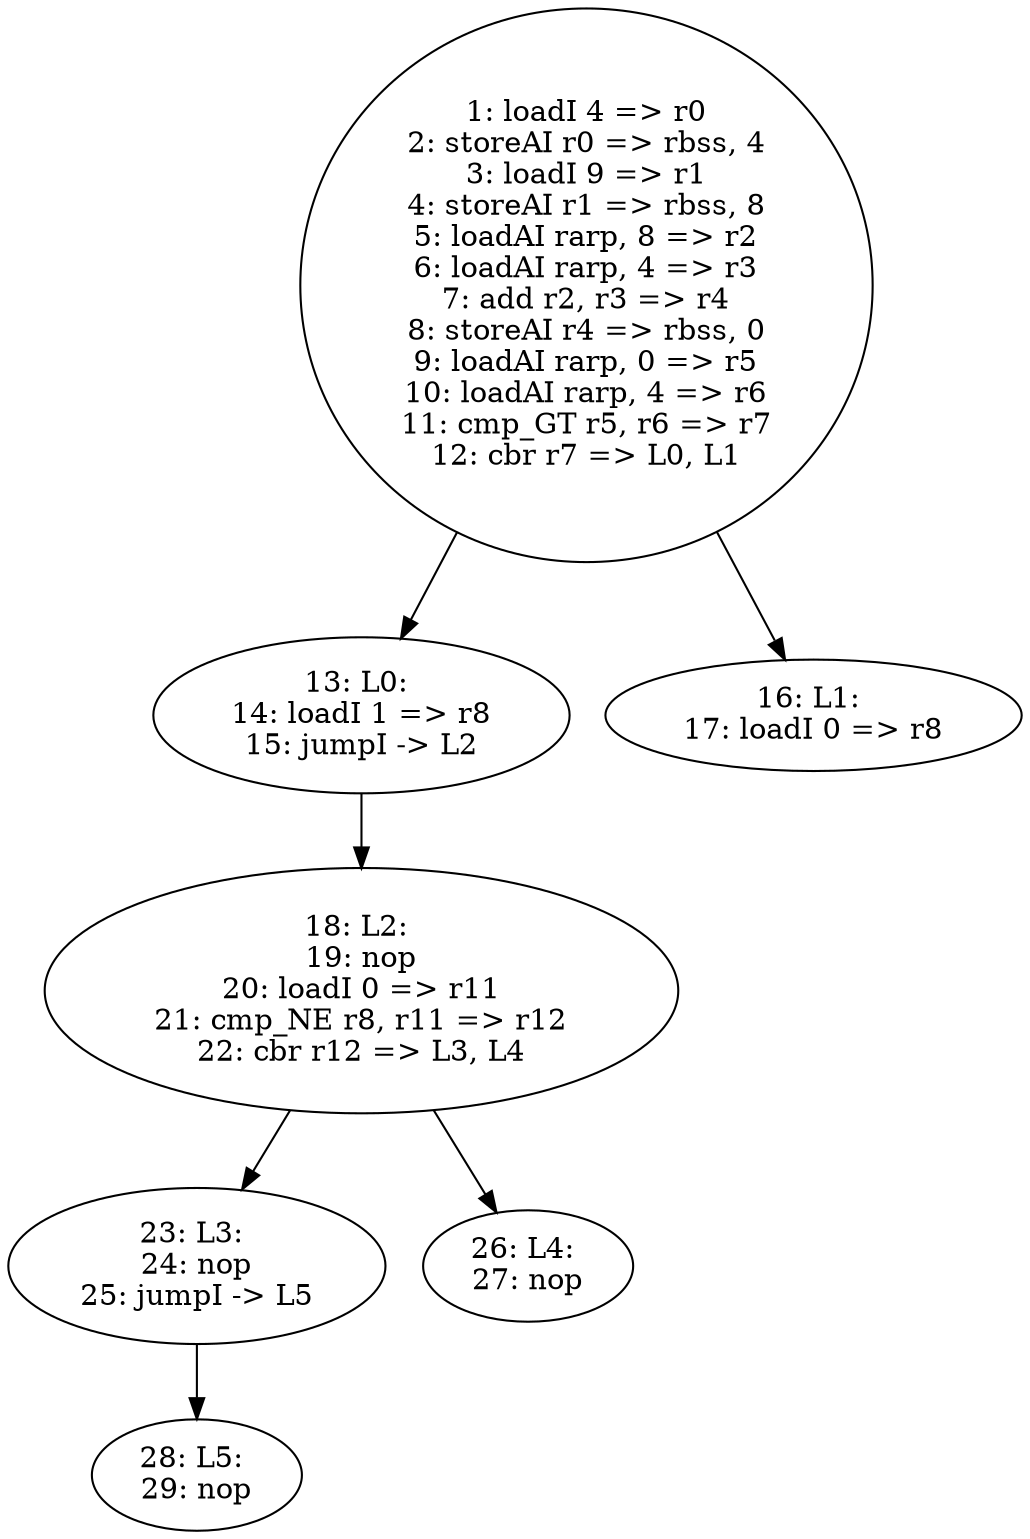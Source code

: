 #loadI 4 => r0
#storeAI r0 => rbss, 4
#loadI 9 => r1
#storeAI r1 => rbss, 8
#loadAI rbss, 8 => r2
#loadAI rbss, 4 => r3
#add r2, r3 => r4
#storeAI r4 => rbss, 0
#loadAI rbss, 0 => r5
#loadAI rbss, 4 => r6
#cmp_GT r5, r6 -> r7
#cbr r7 -> L0, L1
#L0: 
#loadI 1 => r8
#jumpI -> L2
#L1: 
#loadI 0 => r8
#L2: 
#nop
#loadI 0 => r11
#cmp_NE r8, r11 -> r12
#cbr r12 -> L3, L4
#L3: 
#nop
#jumpI -> L5
#L4: 
#nop
#L5: 
#nop
digraph CFG {
	"Block0" [label="1: loadI 4 => r0\n2: storeAI r0 => rbss, 4\n3: loadI 9 => r1\n4: storeAI r1 => rbss, 8\n5: loadAI rarp, 8 => r2\n6: loadAI rarp, 4 => r3\n7: add r2, r3 => r4\n8: storeAI r4 => rbss, 0\n9: loadAI rarp, 0 => r5\n10: loadAI rarp, 4 => r6\n11: cmp_GT r5, r6 => r7\n12: cbr r7 => L0, L1\n"];
	"Block0" -> "Block L0";
	"Block0" -> "Block L1";
	"Block L0" [label="13: L0: \n14: loadI 1 => r8\n15: jumpI -> L2\n"];
	"Block L0" -> "Block L2";
	"Block L1" [label="16: L1: \n17: loadI 0 => r8\n"];
	"Block L2" [label="18: L2: \n19: nop\n20: loadI 0 => r11\n21: cmp_NE r8, r11 => r12\n22: cbr r12 => L3, L4\n"];
	"Block L2" -> "Block L3";
	"Block L2" -> "Block L4";
	"Block L3" [label="23: L3: \n24: nop\n25: jumpI -> L5\n"];
	"Block L3" -> "Block L5";
	"Block L4" [label="26: L4: \n27: nop\n"];
	"Block L5" [label="28: L5: \n29: nop\n"];
}
